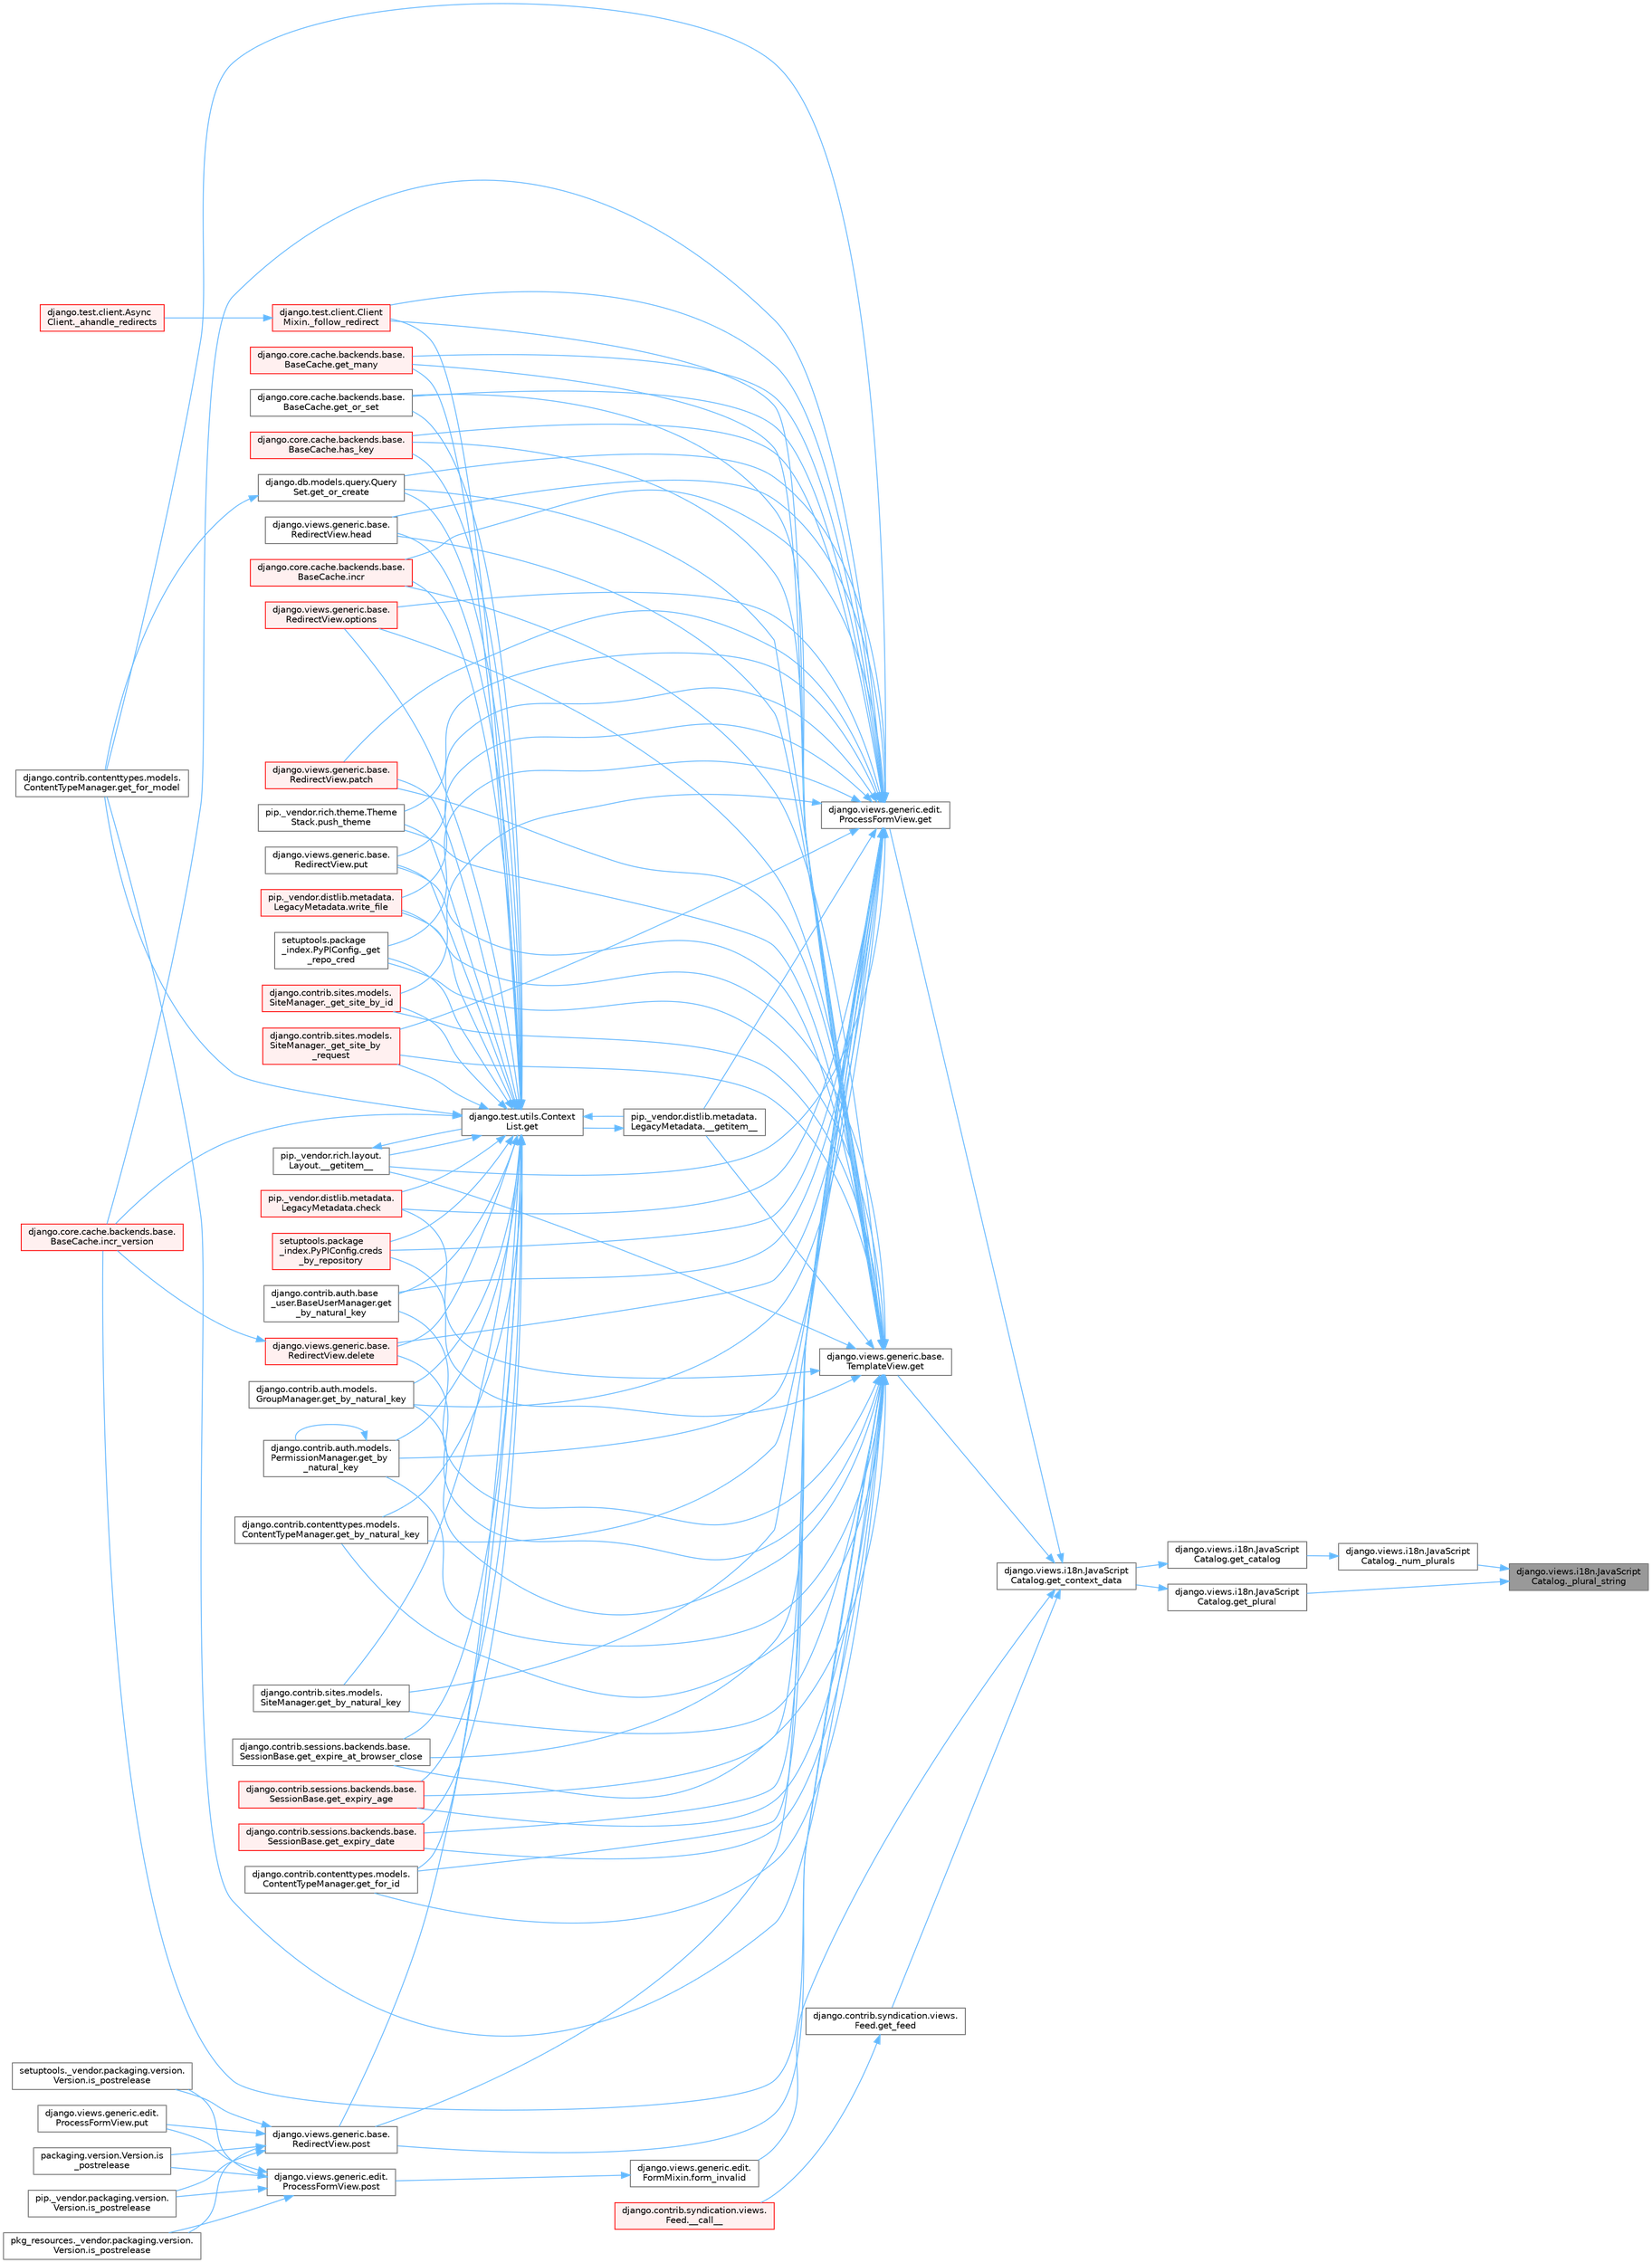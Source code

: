 digraph "django.views.i18n.JavaScriptCatalog._plural_string"
{
 // LATEX_PDF_SIZE
  bgcolor="transparent";
  edge [fontname=Helvetica,fontsize=10,labelfontname=Helvetica,labelfontsize=10];
  node [fontname=Helvetica,fontsize=10,shape=box,height=0.2,width=0.4];
  rankdir="RL";
  Node1 [id="Node000001",label="django.views.i18n.JavaScript\lCatalog._plural_string",height=0.2,width=0.4,color="gray40", fillcolor="grey60", style="filled", fontcolor="black",tooltip=" "];
  Node1 -> Node2 [id="edge1_Node000001_Node000002",dir="back",color="steelblue1",style="solid",tooltip=" "];
  Node2 [id="Node000002",label="django.views.i18n.JavaScript\lCatalog._num_plurals",height=0.2,width=0.4,color="grey40", fillcolor="white", style="filled",URL="$classdjango_1_1views_1_1i18n_1_1_java_script_catalog.html#a418d7b0864fc06db5e6ed0ace0b4c7ac",tooltip=" "];
  Node2 -> Node3 [id="edge2_Node000002_Node000003",dir="back",color="steelblue1",style="solid",tooltip=" "];
  Node3 [id="Node000003",label="django.views.i18n.JavaScript\lCatalog.get_catalog",height=0.2,width=0.4,color="grey40", fillcolor="white", style="filled",URL="$classdjango_1_1views_1_1i18n_1_1_java_script_catalog.html#a3cf70b7e78377811219f2fee26e3ac8b",tooltip=" "];
  Node3 -> Node4 [id="edge3_Node000003_Node000004",dir="back",color="steelblue1",style="solid",tooltip=" "];
  Node4 [id="Node000004",label="django.views.i18n.JavaScript\lCatalog.get_context_data",height=0.2,width=0.4,color="grey40", fillcolor="white", style="filled",URL="$classdjango_1_1views_1_1i18n_1_1_java_script_catalog.html#ac5b55c2c1f5afddde1e9485b382e2aa0",tooltip=" "];
  Node4 -> Node5 [id="edge4_Node000004_Node000005",dir="back",color="steelblue1",style="solid",tooltip=" "];
  Node5 [id="Node000005",label="django.views.generic.edit.\lFormMixin.form_invalid",height=0.2,width=0.4,color="grey40", fillcolor="white", style="filled",URL="$classdjango_1_1views_1_1generic_1_1edit_1_1_form_mixin.html#a3a9a5e20aa7819a6749c1ab36efb4936",tooltip=" "];
  Node5 -> Node6 [id="edge5_Node000005_Node000006",dir="back",color="steelblue1",style="solid",tooltip=" "];
  Node6 [id="Node000006",label="django.views.generic.edit.\lProcessFormView.post",height=0.2,width=0.4,color="grey40", fillcolor="white", style="filled",URL="$classdjango_1_1views_1_1generic_1_1edit_1_1_process_form_view.html#a6cf9ff8c9dd22e940a921672ddd1fa0e",tooltip=" "];
  Node6 -> Node7 [id="edge6_Node000006_Node000007",dir="back",color="steelblue1",style="solid",tooltip=" "];
  Node7 [id="Node000007",label="packaging.version.Version.is\l_postrelease",height=0.2,width=0.4,color="grey40", fillcolor="white", style="filled",URL="$classpackaging_1_1version_1_1_version.html#adfb53ca0004e704963c79aafdd5ac254",tooltip=" "];
  Node6 -> Node8 [id="edge7_Node000006_Node000008",dir="back",color="steelblue1",style="solid",tooltip=" "];
  Node8 [id="Node000008",label="pip._vendor.packaging.version.\lVersion.is_postrelease",height=0.2,width=0.4,color="grey40", fillcolor="white", style="filled",URL="$classpip_1_1__vendor_1_1packaging_1_1version_1_1_version.html#a13ff52f4a2a330c24d84da8669cba0f3",tooltip=" "];
  Node6 -> Node9 [id="edge8_Node000006_Node000009",dir="back",color="steelblue1",style="solid",tooltip=" "];
  Node9 [id="Node000009",label="pkg_resources._vendor.packaging.version.\lVersion.is_postrelease",height=0.2,width=0.4,color="grey40", fillcolor="white", style="filled",URL="$classpkg__resources_1_1__vendor_1_1packaging_1_1version_1_1_version.html#a3e7f7c2c0c5a5401fd6b3dc67beb8d1d",tooltip=" "];
  Node6 -> Node10 [id="edge9_Node000006_Node000010",dir="back",color="steelblue1",style="solid",tooltip=" "];
  Node10 [id="Node000010",label="setuptools._vendor.packaging.version.\lVersion.is_postrelease",height=0.2,width=0.4,color="grey40", fillcolor="white", style="filled",URL="$classsetuptools_1_1__vendor_1_1packaging_1_1version_1_1_version.html#a5647516e2057e8ec08c323424ddaab70",tooltip=" "];
  Node6 -> Node11 [id="edge10_Node000006_Node000011",dir="back",color="steelblue1",style="solid",tooltip=" "];
  Node11 [id="Node000011",label="django.views.generic.edit.\lProcessFormView.put",height=0.2,width=0.4,color="grey40", fillcolor="white", style="filled",URL="$classdjango_1_1views_1_1generic_1_1edit_1_1_process_form_view.html#aca9b521620af475d8ce7abc52d04694d",tooltip=" "];
  Node4 -> Node12 [id="edge11_Node000004_Node000012",dir="back",color="steelblue1",style="solid",tooltip=" "];
  Node12 [id="Node000012",label="django.views.generic.base.\lTemplateView.get",height=0.2,width=0.4,color="grey40", fillcolor="white", style="filled",URL="$classdjango_1_1views_1_1generic_1_1base_1_1_template_view.html#a12232ec7fd058af76ce8c7af132ef915",tooltip=" "];
  Node12 -> Node13 [id="edge12_Node000012_Node000013",dir="back",color="steelblue1",style="solid",tooltip=" "];
  Node13 [id="Node000013",label="pip._vendor.distlib.metadata.\lLegacyMetadata.__getitem__",height=0.2,width=0.4,color="grey40", fillcolor="white", style="filled",URL="$classpip_1_1__vendor_1_1distlib_1_1metadata_1_1_legacy_metadata.html#a4bbfa90e12a85ff919edb328c979731c",tooltip=" "];
  Node13 -> Node14 [id="edge13_Node000013_Node000014",dir="back",color="steelblue1",style="solid",tooltip=" "];
  Node14 [id="Node000014",label="django.test.utils.Context\lList.get",height=0.2,width=0.4,color="grey40", fillcolor="white", style="filled",URL="$classdjango_1_1test_1_1utils_1_1_context_list.html#a1797663a8ac92f44dcb9ad281a896842",tooltip=" "];
  Node14 -> Node13 [id="edge14_Node000014_Node000013",dir="back",color="steelblue1",style="solid",tooltip=" "];
  Node14 -> Node15 [id="edge15_Node000014_Node000015",dir="back",color="steelblue1",style="solid",tooltip=" "];
  Node15 [id="Node000015",label="pip._vendor.rich.layout.\lLayout.__getitem__",height=0.2,width=0.4,color="grey40", fillcolor="white", style="filled",URL="$classpip_1_1__vendor_1_1rich_1_1layout_1_1_layout.html#add0ab2d771b738c1d8f491d5fc922238",tooltip=" "];
  Node15 -> Node14 [id="edge16_Node000015_Node000014",dir="back",color="steelblue1",style="solid",tooltip=" "];
  Node14 -> Node16 [id="edge17_Node000014_Node000016",dir="back",color="steelblue1",style="solid",tooltip=" "];
  Node16 [id="Node000016",label="django.test.client.Client\lMixin._follow_redirect",height=0.2,width=0.4,color="red", fillcolor="#FFF0F0", style="filled",URL="$classdjango_1_1test_1_1client_1_1_client_mixin.html#a8ef9c674c0e06268a84a19666287c660",tooltip=" "];
  Node16 -> Node17 [id="edge18_Node000016_Node000017",dir="back",color="steelblue1",style="solid",tooltip=" "];
  Node17 [id="Node000017",label="django.test.client.Async\lClient._ahandle_redirects",height=0.2,width=0.4,color="red", fillcolor="#FFF0F0", style="filled",URL="$classdjango_1_1test_1_1client_1_1_async_client.html#a8740fe0dc39e7fe74e515be78449ee76",tooltip=" "];
  Node14 -> Node1790 [id="edge19_Node000014_Node001790",dir="back",color="steelblue1",style="solid",tooltip=" "];
  Node1790 [id="Node001790",label="setuptools.package\l_index.PyPIConfig._get\l_repo_cred",height=0.2,width=0.4,color="grey40", fillcolor="white", style="filled",URL="$classsetuptools_1_1package__index_1_1_py_p_i_config.html#ae131b3373b6208486cc5f156eaa7265a",tooltip=" "];
  Node14 -> Node1791 [id="edge20_Node000014_Node001791",dir="back",color="steelblue1",style="solid",tooltip=" "];
  Node1791 [id="Node001791",label="django.contrib.sites.models.\lSiteManager._get_site_by_id",height=0.2,width=0.4,color="red", fillcolor="#FFF0F0", style="filled",URL="$classdjango_1_1contrib_1_1sites_1_1models_1_1_site_manager.html#aa2caa86610079c1d43d51ecd4eeffdfd",tooltip=" "];
  Node14 -> Node1793 [id="edge21_Node000014_Node001793",dir="back",color="steelblue1",style="solid",tooltip=" "];
  Node1793 [id="Node001793",label="django.contrib.sites.models.\lSiteManager._get_site_by\l_request",height=0.2,width=0.4,color="red", fillcolor="#FFF0F0", style="filled",URL="$classdjango_1_1contrib_1_1sites_1_1models_1_1_site_manager.html#afe4ac1f1603e7bc2e95bd348c30e9d81",tooltip=" "];
  Node14 -> Node1794 [id="edge22_Node000014_Node001794",dir="back",color="steelblue1",style="solid",tooltip=" "];
  Node1794 [id="Node001794",label="pip._vendor.distlib.metadata.\lLegacyMetadata.check",height=0.2,width=0.4,color="red", fillcolor="#FFF0F0", style="filled",URL="$classpip_1_1__vendor_1_1distlib_1_1metadata_1_1_legacy_metadata.html#a9f3d75961911af2473c8092d354b3d85",tooltip=" "];
  Node14 -> Node1795 [id="edge23_Node000014_Node001795",dir="back",color="steelblue1",style="solid",tooltip=" "];
  Node1795 [id="Node001795",label="setuptools.package\l_index.PyPIConfig.creds\l_by_repository",height=0.2,width=0.4,color="red", fillcolor="#FFF0F0", style="filled",URL="$classsetuptools_1_1package__index_1_1_py_p_i_config.html#a277b3e89479d171582044b5f9eb920a0",tooltip=" "];
  Node14 -> Node1797 [id="edge24_Node000014_Node001797",dir="back",color="steelblue1",style="solid",tooltip=" "];
  Node1797 [id="Node001797",label="django.views.generic.base.\lRedirectView.delete",height=0.2,width=0.4,color="red", fillcolor="#FFF0F0", style="filled",URL="$classdjango_1_1views_1_1generic_1_1base_1_1_redirect_view.html#a7060a2e85ff141d1950dd42e436fb9f1",tooltip=" "];
  Node1797 -> Node515 [id="edge25_Node001797_Node000515",dir="back",color="steelblue1",style="solid",tooltip=" "];
  Node515 [id="Node000515",label="django.core.cache.backends.base.\lBaseCache.incr_version",height=0.2,width=0.4,color="red", fillcolor="#FFF0F0", style="filled",URL="$classdjango_1_1core_1_1cache_1_1backends_1_1base_1_1_base_cache.html#a3ac7d74ffcfca67e2afee86ecf858b34",tooltip=" "];
  Node14 -> Node1798 [id="edge26_Node000014_Node001798",dir="back",color="steelblue1",style="solid",tooltip=" "];
  Node1798 [id="Node001798",label="django.contrib.auth.base\l_user.BaseUserManager.get\l_by_natural_key",height=0.2,width=0.4,color="grey40", fillcolor="white", style="filled",URL="$classdjango_1_1contrib_1_1auth_1_1base__user_1_1_base_user_manager.html#a9e0cf0e3651ecbe163d9f87b076b0bf9",tooltip=" "];
  Node14 -> Node1799 [id="edge27_Node000014_Node001799",dir="back",color="steelblue1",style="solid",tooltip=" "];
  Node1799 [id="Node001799",label="django.contrib.auth.models.\lGroupManager.get_by_natural_key",height=0.2,width=0.4,color="grey40", fillcolor="white", style="filled",URL="$classdjango_1_1contrib_1_1auth_1_1models_1_1_group_manager.html#af57a9a2ac1ef277ef6f1956f9d25293e",tooltip=" "];
  Node14 -> Node1800 [id="edge28_Node000014_Node001800",dir="back",color="steelblue1",style="solid",tooltip=" "];
  Node1800 [id="Node001800",label="django.contrib.auth.models.\lPermissionManager.get_by\l_natural_key",height=0.2,width=0.4,color="grey40", fillcolor="white", style="filled",URL="$classdjango_1_1contrib_1_1auth_1_1models_1_1_permission_manager.html#a27621698d1bd2b3a2d73dbcd84db0cc3",tooltip=" "];
  Node1800 -> Node1800 [id="edge29_Node001800_Node001800",dir="back",color="steelblue1",style="solid",tooltip=" "];
  Node14 -> Node1801 [id="edge30_Node000014_Node001801",dir="back",color="steelblue1",style="solid",tooltip=" "];
  Node1801 [id="Node001801",label="django.contrib.contenttypes.models.\lContentTypeManager.get_by_natural_key",height=0.2,width=0.4,color="grey40", fillcolor="white", style="filled",URL="$classdjango_1_1contrib_1_1contenttypes_1_1models_1_1_content_type_manager.html#aa19a7b03514cc1871e322fd5aeb2ecbe",tooltip=" "];
  Node14 -> Node1802 [id="edge31_Node000014_Node001802",dir="back",color="steelblue1",style="solid",tooltip=" "];
  Node1802 [id="Node001802",label="django.contrib.sites.models.\lSiteManager.get_by_natural_key",height=0.2,width=0.4,color="grey40", fillcolor="white", style="filled",URL="$classdjango_1_1contrib_1_1sites_1_1models_1_1_site_manager.html#aeb05076243fd13bbdb7e1fe18794269c",tooltip=" "];
  Node14 -> Node1803 [id="edge32_Node000014_Node001803",dir="back",color="steelblue1",style="solid",tooltip=" "];
  Node1803 [id="Node001803",label="django.contrib.sessions.backends.base.\lSessionBase.get_expire_at_browser_close",height=0.2,width=0.4,color="grey40", fillcolor="white", style="filled",URL="$classdjango_1_1contrib_1_1sessions_1_1backends_1_1base_1_1_session_base.html#a84c6c4afda960d505a1b2a7d3f97d75f",tooltip=" "];
  Node14 -> Node1804 [id="edge33_Node000014_Node001804",dir="back",color="steelblue1",style="solid",tooltip=" "];
  Node1804 [id="Node001804",label="django.contrib.sessions.backends.base.\lSessionBase.get_expiry_age",height=0.2,width=0.4,color="red", fillcolor="#FFF0F0", style="filled",URL="$classdjango_1_1contrib_1_1sessions_1_1backends_1_1base_1_1_session_base.html#af853871a0f2af33b0fd38d04e9296e01",tooltip=" "];
  Node14 -> Node1805 [id="edge34_Node000014_Node001805",dir="back",color="steelblue1",style="solid",tooltip=" "];
  Node1805 [id="Node001805",label="django.contrib.sessions.backends.base.\lSessionBase.get_expiry_date",height=0.2,width=0.4,color="red", fillcolor="#FFF0F0", style="filled",URL="$classdjango_1_1contrib_1_1sessions_1_1backends_1_1base_1_1_session_base.html#af87a5a48ca86a64f795e97f3529df849",tooltip=" "];
  Node14 -> Node1807 [id="edge35_Node000014_Node001807",dir="back",color="steelblue1",style="solid",tooltip=" "];
  Node1807 [id="Node001807",label="django.contrib.contenttypes.models.\lContentTypeManager.get_for_id",height=0.2,width=0.4,color="grey40", fillcolor="white", style="filled",URL="$classdjango_1_1contrib_1_1contenttypes_1_1models_1_1_content_type_manager.html#a4f41aa06163cf8140d954a9d9ac0e99f",tooltip=" "];
  Node14 -> Node685 [id="edge36_Node000014_Node000685",dir="back",color="steelblue1",style="solid",tooltip=" "];
  Node685 [id="Node000685",label="django.contrib.contenttypes.models.\lContentTypeManager.get_for_model",height=0.2,width=0.4,color="grey40", fillcolor="white", style="filled",URL="$classdjango_1_1contrib_1_1contenttypes_1_1models_1_1_content_type_manager.html#a1b89bc07df6111e44f749d556f96a414",tooltip=" "];
  Node14 -> Node1808 [id="edge37_Node000014_Node001808",dir="back",color="steelblue1",style="solid",tooltip=" "];
  Node1808 [id="Node001808",label="django.core.cache.backends.base.\lBaseCache.get_many",height=0.2,width=0.4,color="red", fillcolor="#FFF0F0", style="filled",URL="$classdjango_1_1core_1_1cache_1_1backends_1_1base_1_1_base_cache.html#a1d156ab9ced75cecfa673cbee3ac9053",tooltip=" "];
  Node14 -> Node684 [id="edge38_Node000014_Node000684",dir="back",color="steelblue1",style="solid",tooltip=" "];
  Node684 [id="Node000684",label="django.db.models.query.Query\lSet.get_or_create",height=0.2,width=0.4,color="grey40", fillcolor="white", style="filled",URL="$classdjango_1_1db_1_1models_1_1query_1_1_query_set.html#a0f727927ec4d1b9f3087b831cc911c59",tooltip=" "];
  Node684 -> Node685 [id="edge39_Node000684_Node000685",dir="back",color="steelblue1",style="solid",tooltip=" "];
  Node14 -> Node700 [id="edge40_Node000014_Node000700",dir="back",color="steelblue1",style="solid",tooltip=" "];
  Node700 [id="Node000700",label="django.core.cache.backends.base.\lBaseCache.get_or_set",height=0.2,width=0.4,color="grey40", fillcolor="white", style="filled",URL="$classdjango_1_1core_1_1cache_1_1backends_1_1base_1_1_base_cache.html#ac478d532b4c2b74987f49ff8291e5343",tooltip=" "];
  Node14 -> Node1810 [id="edge41_Node000014_Node001810",dir="back",color="steelblue1",style="solid",tooltip=" "];
  Node1810 [id="Node001810",label="django.core.cache.backends.base.\lBaseCache.has_key",height=0.2,width=0.4,color="red", fillcolor="#FFF0F0", style="filled",URL="$classdjango_1_1core_1_1cache_1_1backends_1_1base_1_1_base_cache.html#a2d06a56d17661d63648e1ec13ae93d3b",tooltip=" "];
  Node14 -> Node1812 [id="edge42_Node000014_Node001812",dir="back",color="steelblue1",style="solid",tooltip=" "];
  Node1812 [id="Node001812",label="django.views.generic.base.\lRedirectView.head",height=0.2,width=0.4,color="grey40", fillcolor="white", style="filled",URL="$classdjango_1_1views_1_1generic_1_1base_1_1_redirect_view.html#a34f0a0a5fb94f117f4752789a8db216a",tooltip=" "];
  Node14 -> Node737 [id="edge43_Node000014_Node000737",dir="back",color="steelblue1",style="solid",tooltip=" "];
  Node737 [id="Node000737",label="django.core.cache.backends.base.\lBaseCache.incr",height=0.2,width=0.4,color="red", fillcolor="#FFF0F0", style="filled",URL="$classdjango_1_1core_1_1cache_1_1backends_1_1base_1_1_base_cache.html#ab502f06a18e16d3d1495fdf1dca28831",tooltip=" "];
  Node14 -> Node515 [id="edge44_Node000014_Node000515",dir="back",color="steelblue1",style="solid",tooltip=" "];
  Node14 -> Node1813 [id="edge45_Node000014_Node001813",dir="back",color="steelblue1",style="solid",tooltip=" "];
  Node1813 [id="Node001813",label="django.views.generic.base.\lRedirectView.options",height=0.2,width=0.4,color="red", fillcolor="#FFF0F0", style="filled",URL="$classdjango_1_1views_1_1generic_1_1base_1_1_redirect_view.html#a444de156c79647344c987295c47a76e1",tooltip=" "];
  Node14 -> Node1814 [id="edge46_Node000014_Node001814",dir="back",color="steelblue1",style="solid",tooltip=" "];
  Node1814 [id="Node001814",label="django.views.generic.base.\lRedirectView.patch",height=0.2,width=0.4,color="red", fillcolor="#FFF0F0", style="filled",URL="$classdjango_1_1views_1_1generic_1_1base_1_1_redirect_view.html#a1af0176656ad2642a86603a7f2efd6c8",tooltip=" "];
  Node14 -> Node1817 [id="edge47_Node000014_Node001817",dir="back",color="steelblue1",style="solid",tooltip=" "];
  Node1817 [id="Node001817",label="django.views.generic.base.\lRedirectView.post",height=0.2,width=0.4,color="grey40", fillcolor="white", style="filled",URL="$classdjango_1_1views_1_1generic_1_1base_1_1_redirect_view.html#a20f1374a926b81c739ea2672fbe38552",tooltip=" "];
  Node1817 -> Node7 [id="edge48_Node001817_Node000007",dir="back",color="steelblue1",style="solid",tooltip=" "];
  Node1817 -> Node8 [id="edge49_Node001817_Node000008",dir="back",color="steelblue1",style="solid",tooltip=" "];
  Node1817 -> Node9 [id="edge50_Node001817_Node000009",dir="back",color="steelblue1",style="solid",tooltip=" "];
  Node1817 -> Node10 [id="edge51_Node001817_Node000010",dir="back",color="steelblue1",style="solid",tooltip=" "];
  Node1817 -> Node11 [id="edge52_Node001817_Node000011",dir="back",color="steelblue1",style="solid",tooltip=" "];
  Node14 -> Node1818 [id="edge53_Node000014_Node001818",dir="back",color="steelblue1",style="solid",tooltip=" "];
  Node1818 [id="Node001818",label="pip._vendor.rich.theme.Theme\lStack.push_theme",height=0.2,width=0.4,color="grey40", fillcolor="white", style="filled",URL="$classpip_1_1__vendor_1_1rich_1_1theme_1_1_theme_stack.html#a59e2cc731ff921b7ce76aa4aa4eaf948",tooltip=" "];
  Node14 -> Node1819 [id="edge54_Node000014_Node001819",dir="back",color="steelblue1",style="solid",tooltip=" "];
  Node1819 [id="Node001819",label="django.views.generic.base.\lRedirectView.put",height=0.2,width=0.4,color="grey40", fillcolor="white", style="filled",URL="$classdjango_1_1views_1_1generic_1_1base_1_1_redirect_view.html#a898fb37aa8487c3c0ef4f20bd40ed854",tooltip=" "];
  Node14 -> Node1114 [id="edge55_Node000014_Node001114",dir="back",color="steelblue1",style="solid",tooltip=" "];
  Node1114 [id="Node001114",label="pip._vendor.distlib.metadata.\lLegacyMetadata.write_file",height=0.2,width=0.4,color="red", fillcolor="#FFF0F0", style="filled",URL="$classpip_1_1__vendor_1_1distlib_1_1metadata_1_1_legacy_metadata.html#a4b0b012bbb45bf51d369c39eeb3c734f",tooltip=" "];
  Node12 -> Node15 [id="edge56_Node000012_Node000015",dir="back",color="steelblue1",style="solid",tooltip=" "];
  Node12 -> Node16 [id="edge57_Node000012_Node000016",dir="back",color="steelblue1",style="solid",tooltip=" "];
  Node12 -> Node1790 [id="edge58_Node000012_Node001790",dir="back",color="steelblue1",style="solid",tooltip=" "];
  Node12 -> Node1791 [id="edge59_Node000012_Node001791",dir="back",color="steelblue1",style="solid",tooltip=" "];
  Node12 -> Node1793 [id="edge60_Node000012_Node001793",dir="back",color="steelblue1",style="solid",tooltip=" "];
  Node12 -> Node1794 [id="edge61_Node000012_Node001794",dir="back",color="steelblue1",style="solid",tooltip=" "];
  Node12 -> Node1795 [id="edge62_Node000012_Node001795",dir="back",color="steelblue1",style="solid",tooltip=" "];
  Node12 -> Node1797 [id="edge63_Node000012_Node001797",dir="back",color="steelblue1",style="solid",tooltip=" "];
  Node12 -> Node1798 [id="edge64_Node000012_Node001798",dir="back",color="steelblue1",style="solid",tooltip=" "];
  Node12 -> Node1799 [id="edge65_Node000012_Node001799",dir="back",color="steelblue1",style="solid",tooltip=" "];
  Node12 -> Node1800 [id="edge66_Node000012_Node001800",dir="back",color="steelblue1",style="solid",tooltip=" "];
  Node12 -> Node1801 [id="edge67_Node000012_Node001801",dir="back",color="steelblue1",style="solid",tooltip=" "];
  Node12 -> Node1802 [id="edge68_Node000012_Node001802",dir="back",color="steelblue1",style="solid",tooltip=" "];
  Node12 -> Node1803 [id="edge69_Node000012_Node001803",dir="back",color="steelblue1",style="solid",tooltip=" "];
  Node12 -> Node1804 [id="edge70_Node000012_Node001804",dir="back",color="steelblue1",style="solid",tooltip=" "];
  Node12 -> Node1805 [id="edge71_Node000012_Node001805",dir="back",color="steelblue1",style="solid",tooltip=" "];
  Node12 -> Node1807 [id="edge72_Node000012_Node001807",dir="back",color="steelblue1",style="solid",tooltip=" "];
  Node12 -> Node685 [id="edge73_Node000012_Node000685",dir="back",color="steelblue1",style="solid",tooltip=" "];
  Node12 -> Node1808 [id="edge74_Node000012_Node001808",dir="back",color="steelblue1",style="solid",tooltip=" "];
  Node12 -> Node684 [id="edge75_Node000012_Node000684",dir="back",color="steelblue1",style="solid",tooltip=" "];
  Node12 -> Node700 [id="edge76_Node000012_Node000700",dir="back",color="steelblue1",style="solid",tooltip=" "];
  Node12 -> Node1810 [id="edge77_Node000012_Node001810",dir="back",color="steelblue1",style="solid",tooltip=" "];
  Node12 -> Node1812 [id="edge78_Node000012_Node001812",dir="back",color="steelblue1",style="solid",tooltip=" "];
  Node12 -> Node737 [id="edge79_Node000012_Node000737",dir="back",color="steelblue1",style="solid",tooltip=" "];
  Node12 -> Node515 [id="edge80_Node000012_Node000515",dir="back",color="steelblue1",style="solid",tooltip=" "];
  Node12 -> Node1813 [id="edge81_Node000012_Node001813",dir="back",color="steelblue1",style="solid",tooltip=" "];
  Node12 -> Node1814 [id="edge82_Node000012_Node001814",dir="back",color="steelblue1",style="solid",tooltip=" "];
  Node12 -> Node1817 [id="edge83_Node000012_Node001817",dir="back",color="steelblue1",style="solid",tooltip=" "];
  Node12 -> Node1818 [id="edge84_Node000012_Node001818",dir="back",color="steelblue1",style="solid",tooltip=" "];
  Node12 -> Node1819 [id="edge85_Node000012_Node001819",dir="back",color="steelblue1",style="solid",tooltip=" "];
  Node12 -> Node1114 [id="edge86_Node000012_Node001114",dir="back",color="steelblue1",style="solid",tooltip=" "];
  Node4 -> Node1888 [id="edge87_Node000004_Node001888",dir="back",color="steelblue1",style="solid",tooltip=" "];
  Node1888 [id="Node001888",label="django.views.generic.edit.\lProcessFormView.get",height=0.2,width=0.4,color="grey40", fillcolor="white", style="filled",URL="$classdjango_1_1views_1_1generic_1_1edit_1_1_process_form_view.html#af7def109918828469fd90c209d775e40",tooltip=" "];
  Node1888 -> Node13 [id="edge88_Node001888_Node000013",dir="back",color="steelblue1",style="solid",tooltip=" "];
  Node1888 -> Node15 [id="edge89_Node001888_Node000015",dir="back",color="steelblue1",style="solid",tooltip=" "];
  Node1888 -> Node16 [id="edge90_Node001888_Node000016",dir="back",color="steelblue1",style="solid",tooltip=" "];
  Node1888 -> Node1790 [id="edge91_Node001888_Node001790",dir="back",color="steelblue1",style="solid",tooltip=" "];
  Node1888 -> Node1791 [id="edge92_Node001888_Node001791",dir="back",color="steelblue1",style="solid",tooltip=" "];
  Node1888 -> Node1793 [id="edge93_Node001888_Node001793",dir="back",color="steelblue1",style="solid",tooltip=" "];
  Node1888 -> Node1794 [id="edge94_Node001888_Node001794",dir="back",color="steelblue1",style="solid",tooltip=" "];
  Node1888 -> Node1795 [id="edge95_Node001888_Node001795",dir="back",color="steelblue1",style="solid",tooltip=" "];
  Node1888 -> Node1797 [id="edge96_Node001888_Node001797",dir="back",color="steelblue1",style="solid",tooltip=" "];
  Node1888 -> Node1798 [id="edge97_Node001888_Node001798",dir="back",color="steelblue1",style="solid",tooltip=" "];
  Node1888 -> Node1799 [id="edge98_Node001888_Node001799",dir="back",color="steelblue1",style="solid",tooltip=" "];
  Node1888 -> Node1800 [id="edge99_Node001888_Node001800",dir="back",color="steelblue1",style="solid",tooltip=" "];
  Node1888 -> Node1801 [id="edge100_Node001888_Node001801",dir="back",color="steelblue1",style="solid",tooltip=" "];
  Node1888 -> Node1802 [id="edge101_Node001888_Node001802",dir="back",color="steelblue1",style="solid",tooltip=" "];
  Node1888 -> Node1803 [id="edge102_Node001888_Node001803",dir="back",color="steelblue1",style="solid",tooltip=" "];
  Node1888 -> Node1804 [id="edge103_Node001888_Node001804",dir="back",color="steelblue1",style="solid",tooltip=" "];
  Node1888 -> Node1805 [id="edge104_Node001888_Node001805",dir="back",color="steelblue1",style="solid",tooltip=" "];
  Node1888 -> Node1807 [id="edge105_Node001888_Node001807",dir="back",color="steelblue1",style="solid",tooltip=" "];
  Node1888 -> Node685 [id="edge106_Node001888_Node000685",dir="back",color="steelblue1",style="solid",tooltip=" "];
  Node1888 -> Node1808 [id="edge107_Node001888_Node001808",dir="back",color="steelblue1",style="solid",tooltip=" "];
  Node1888 -> Node684 [id="edge108_Node001888_Node000684",dir="back",color="steelblue1",style="solid",tooltip=" "];
  Node1888 -> Node700 [id="edge109_Node001888_Node000700",dir="back",color="steelblue1",style="solid",tooltip=" "];
  Node1888 -> Node1810 [id="edge110_Node001888_Node001810",dir="back",color="steelblue1",style="solid",tooltip=" "];
  Node1888 -> Node1812 [id="edge111_Node001888_Node001812",dir="back",color="steelblue1",style="solid",tooltip=" "];
  Node1888 -> Node737 [id="edge112_Node001888_Node000737",dir="back",color="steelblue1",style="solid",tooltip=" "];
  Node1888 -> Node515 [id="edge113_Node001888_Node000515",dir="back",color="steelblue1",style="solid",tooltip=" "];
  Node1888 -> Node1813 [id="edge114_Node001888_Node001813",dir="back",color="steelblue1",style="solid",tooltip=" "];
  Node1888 -> Node1814 [id="edge115_Node001888_Node001814",dir="back",color="steelblue1",style="solid",tooltip=" "];
  Node1888 -> Node1817 [id="edge116_Node001888_Node001817",dir="back",color="steelblue1",style="solid",tooltip=" "];
  Node1888 -> Node1818 [id="edge117_Node001888_Node001818",dir="back",color="steelblue1",style="solid",tooltip=" "];
  Node1888 -> Node1819 [id="edge118_Node001888_Node001819",dir="back",color="steelblue1",style="solid",tooltip=" "];
  Node1888 -> Node1114 [id="edge119_Node001888_Node001114",dir="back",color="steelblue1",style="solid",tooltip=" "];
  Node4 -> Node1889 [id="edge120_Node000004_Node001889",dir="back",color="steelblue1",style="solid",tooltip=" "];
  Node1889 [id="Node001889",label="django.contrib.syndication.views.\lFeed.get_feed",height=0.2,width=0.4,color="grey40", fillcolor="white", style="filled",URL="$classdjango_1_1contrib_1_1syndication_1_1views_1_1_feed.html#a22e9036857876e13966fd7f846ae909d",tooltip=" "];
  Node1889 -> Node1890 [id="edge121_Node001889_Node001890",dir="back",color="steelblue1",style="solid",tooltip=" "];
  Node1890 [id="Node001890",label="django.contrib.syndication.views.\lFeed.__call__",height=0.2,width=0.4,color="red", fillcolor="#FFF0F0", style="filled",URL="$classdjango_1_1contrib_1_1syndication_1_1views_1_1_feed.html#ac7a9680a1b709d8eb37ae3c6ce000220",tooltip=" "];
  Node1 -> Node3182 [id="edge122_Node000001_Node003182",dir="back",color="steelblue1",style="solid",tooltip=" "];
  Node3182 [id="Node003182",label="django.views.i18n.JavaScript\lCatalog.get_plural",height=0.2,width=0.4,color="grey40", fillcolor="white", style="filled",URL="$classdjango_1_1views_1_1i18n_1_1_java_script_catalog.html#a80e65e61e92d47610993a5c9fa26703e",tooltip=" "];
  Node3182 -> Node4 [id="edge123_Node003182_Node000004",dir="back",color="steelblue1",style="solid",tooltip=" "];
}
